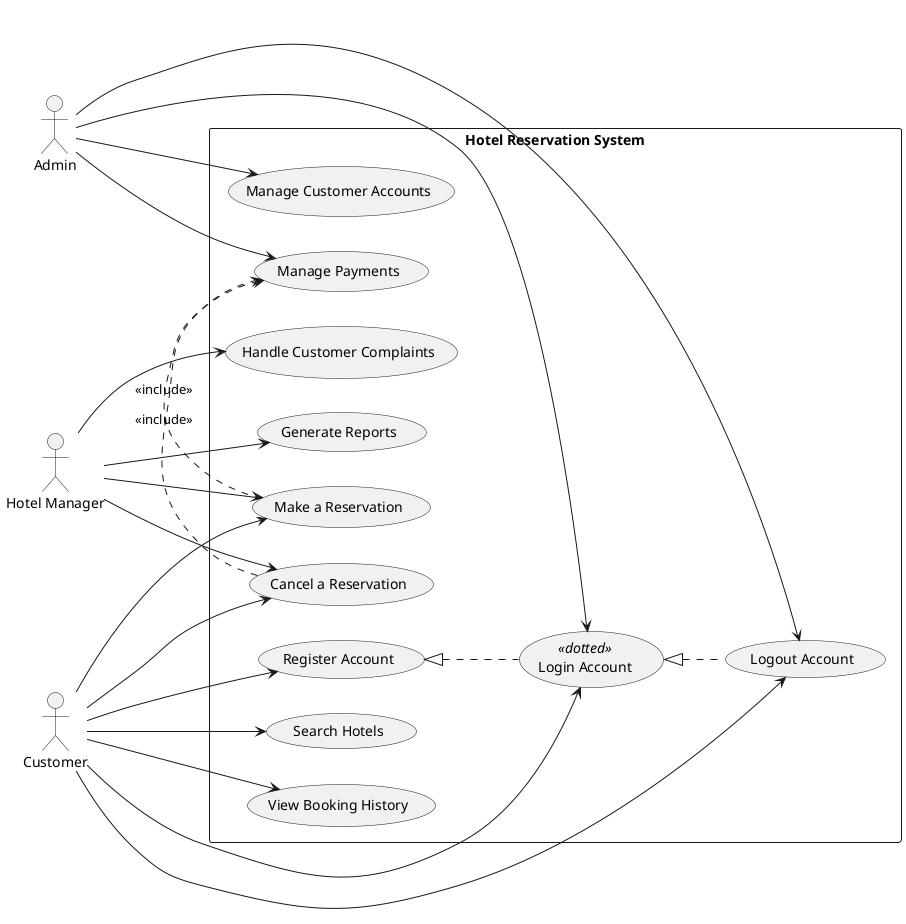 @startuml
left to right direction

actor Customer
actor Admin
actor "Hotel Manager" as Manager

rectangle "Hotel Reservation System" {

  usecase "Register Account" as UC1
  usecase "Login Account" as UC2 <<dotted>>
  usecase "Logout Account" as UC3
  usecase "Search Hotels" as UC4
  usecase "Make a Reservation" as UC5
  usecase "Cancel a Reservation" as UC6
  usecase "View Booking History" as UC7

  usecase "Manage Payments" as UC8
  usecase "Manage Customer Accounts" as UC9
  usecase "Generate Reports" as UC10
  usecase "Handle Customer Complaints" as UC11
}

Customer --> UC1
Customer --> UC2
Customer --> UC3
Customer --> UC4
Customer --> UC5
Customer --> UC6
Customer --> UC7

Admin --> UC8
Admin --> UC9
Admin --> UC2
Admin --> UC3

Manager --> UC5
Manager --> UC6
Manager --> UC10
Manager --> UC11

UC5 .> UC8 : <<include>>
UC6 .> UC8 : <<include>>

UC1 <|.- UC2
UC2 <|.- UC3



@enduml